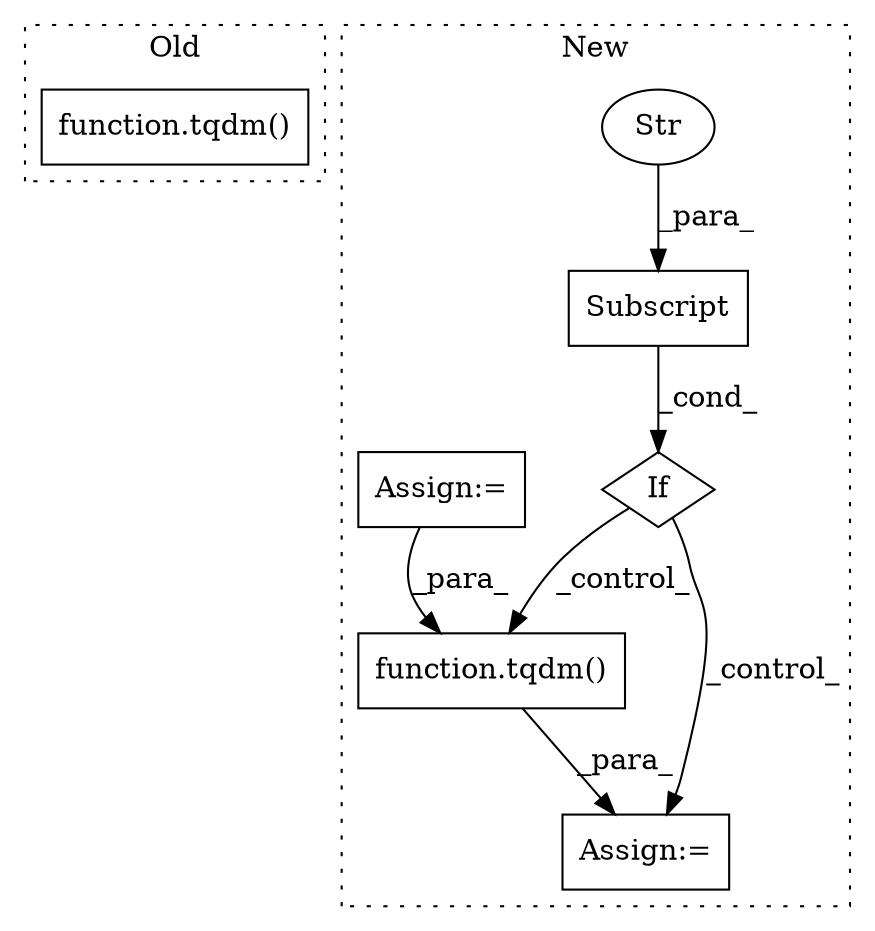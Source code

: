 digraph G {
subgraph cluster0 {
1 [label="function.tqdm()" a="75" s="1811,1844" l="5,1" shape="box"];
label = "Old";
style="dotted";
}
subgraph cluster1 {
2 [label="Subscript" a="63" s="1855,0" l="11,0" shape="box"];
3 [label="Str" a="66" s="1859" l="6" shape="ellipse"];
4 [label="Assign:=" a="68" s="1886" l="3" shape="box"];
5 [label="If" a="96" s="1852" l="3" shape="diamond"];
6 [label="function.tqdm()" a="75" s="1889,1900" l="5,1" shape="box"];
7 [label="Assign:=" a="68" s="1812" l="3" shape="box"];
label = "New";
style="dotted";
}
2 -> 5 [label="_cond_"];
3 -> 2 [label="_para_"];
5 -> 4 [label="_control_"];
5 -> 6 [label="_control_"];
6 -> 4 [label="_para_"];
7 -> 6 [label="_para_"];
}